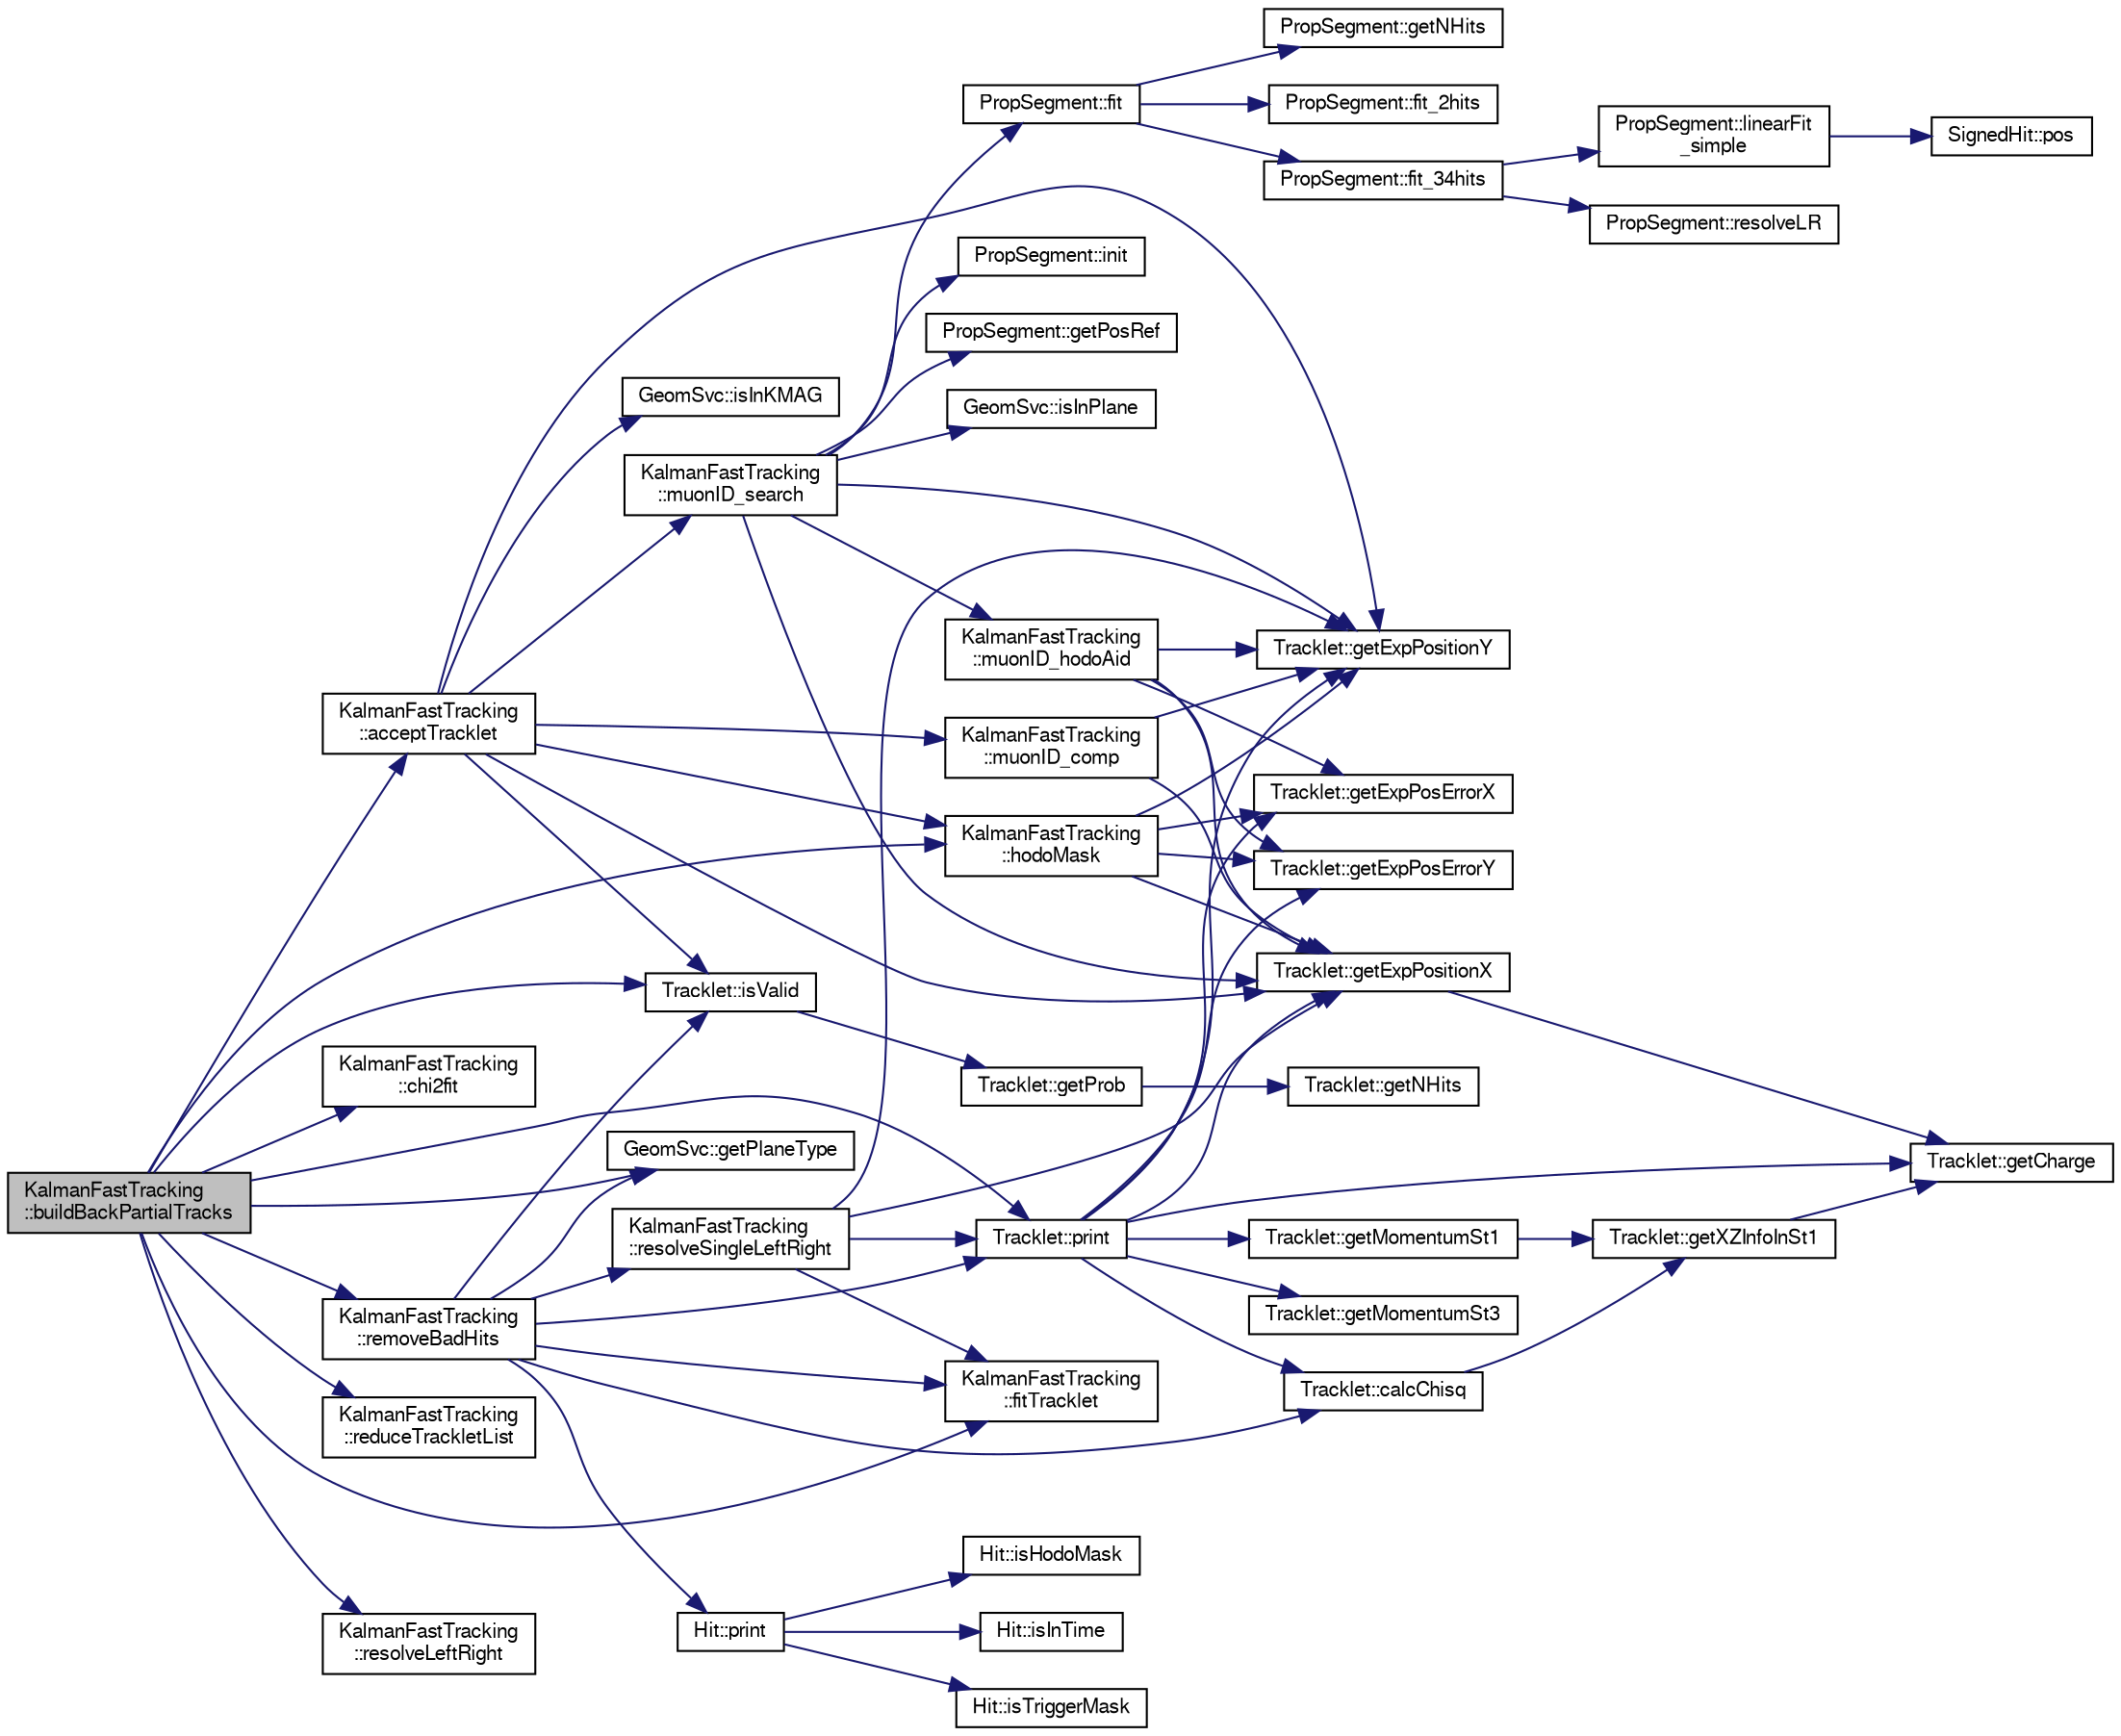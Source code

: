 digraph "KalmanFastTracking::buildBackPartialTracks"
{
  bgcolor="transparent";
  edge [fontname="FreeSans",fontsize="10",labelfontname="FreeSans",labelfontsize="10"];
  node [fontname="FreeSans",fontsize="10",shape=record];
  rankdir="LR";
  Node1 [label="KalmanFastTracking\l::buildBackPartialTracks",height=0.2,width=0.4,color="black", fillcolor="grey75", style="filled" fontcolor="black"];
  Node1 -> Node2 [color="midnightblue",fontsize="10",style="solid",fontname="FreeSans"];
  Node2 [label="KalmanFastTracking\l::acceptTracklet",height=0.2,width=0.4,color="black",URL="$d3/d46/classKalmanFastTracking.html#a3e34ec4cc289246ef9842e3482e0b1cc"];
  Node2 -> Node3 [color="midnightblue",fontsize="10",style="solid",fontname="FreeSans"];
  Node3 [label="Tracklet::getExpPositionX",height=0.2,width=0.4,color="black",URL="$d2/d26/classTracklet.html#a34dc65d53a8d13dd4f2cf35ee7f24573"];
  Node3 -> Node4 [color="midnightblue",fontsize="10",style="solid",fontname="FreeSans"];
  Node4 [label="Tracklet::getCharge",height=0.2,width=0.4,color="black",URL="$d2/d26/classTracklet.html#a1f2be06375c110356dabc35f1033ea73"];
  Node2 -> Node5 [color="midnightblue",fontsize="10",style="solid",fontname="FreeSans"];
  Node5 [label="Tracklet::getExpPositionY",height=0.2,width=0.4,color="black",URL="$d2/d26/classTracklet.html#acfa229de89a95c51f515f9fec5763108"];
  Node2 -> Node6 [color="midnightblue",fontsize="10",style="solid",fontname="FreeSans"];
  Node6 [label="KalmanFastTracking\l::hodoMask",height=0.2,width=0.4,color="black",URL="$d3/d46/classKalmanFastTracking.html#a2ba7e37a8c501ba0e84a3036b292c0d7"];
  Node6 -> Node3 [color="midnightblue",fontsize="10",style="solid",fontname="FreeSans"];
  Node6 -> Node5 [color="midnightblue",fontsize="10",style="solid",fontname="FreeSans"];
  Node6 -> Node7 [color="midnightblue",fontsize="10",style="solid",fontname="FreeSans"];
  Node7 [label="Tracklet::getExpPosErrorX",height=0.2,width=0.4,color="black",URL="$d2/d26/classTracklet.html#ad25a91b7c2a619e3b9a59358626b181b"];
  Node6 -> Node8 [color="midnightblue",fontsize="10",style="solid",fontname="FreeSans"];
  Node8 [label="Tracklet::getExpPosErrorY",height=0.2,width=0.4,color="black",URL="$d2/d26/classTracklet.html#ae1ac06ed407411fa5aedd42e5ca1d710"];
  Node2 -> Node9 [color="midnightblue",fontsize="10",style="solid",fontname="FreeSans"];
  Node9 [label="GeomSvc::isInKMAG",height=0.2,width=0.4,color="black",URL="$d0/da0/classGeomSvc.html#a69586ef9100d9c369aa5ed31c0e27190"];
  Node2 -> Node10 [color="midnightblue",fontsize="10",style="solid",fontname="FreeSans"];
  Node10 [label="Tracklet::isValid",height=0.2,width=0.4,color="black",URL="$d2/d26/classTracklet.html#aca9d101f5ea9336e2e64e9417735b960",tooltip="isValid returns non zero if object contains vailid data "];
  Node10 -> Node11 [color="midnightblue",fontsize="10",style="solid",fontname="FreeSans"];
  Node11 [label="Tracklet::getProb",height=0.2,width=0.4,color="black",URL="$d2/d26/classTracklet.html#adca6f6eddbd98bcbdf892f434e473dee"];
  Node11 -> Node12 [color="midnightblue",fontsize="10",style="solid",fontname="FreeSans"];
  Node12 [label="Tracklet::getNHits",height=0.2,width=0.4,color="black",URL="$d2/d26/classTracklet.html#a5328ac485c2eec2b1b3162cc20a1ccf8"];
  Node2 -> Node13 [color="midnightblue",fontsize="10",style="solid",fontname="FreeSans"];
  Node13 [label="KalmanFastTracking\l::muonID_comp",height=0.2,width=0.4,color="black",URL="$d3/d46/classKalmanFastTracking.html#a7c857ddd6f4f6efc7d585bc51a78d01b"];
  Node13 -> Node3 [color="midnightblue",fontsize="10",style="solid",fontname="FreeSans"];
  Node13 -> Node5 [color="midnightblue",fontsize="10",style="solid",fontname="FreeSans"];
  Node2 -> Node14 [color="midnightblue",fontsize="10",style="solid",fontname="FreeSans"];
  Node14 [label="KalmanFastTracking\l::muonID_search",height=0.2,width=0.4,color="black",URL="$d3/d46/classKalmanFastTracking.html#ae2301f2d29aa4ca6c8af4d91a43ba909"];
  Node14 -> Node3 [color="midnightblue",fontsize="10",style="solid",fontname="FreeSans"];
  Node14 -> Node5 [color="midnightblue",fontsize="10",style="solid",fontname="FreeSans"];
  Node14 -> Node15 [color="midnightblue",fontsize="10",style="solid",fontname="FreeSans"];
  Node15 [label="PropSegment::init",height=0.2,width=0.4,color="black",URL="$d0/d1e/classPropSegment.html#aa982f265d5ce4efbe42e5dbaabd0a559"];
  Node14 -> Node16 [color="midnightblue",fontsize="10",style="solid",fontname="FreeSans"];
  Node16 [label="PropSegment::getPosRef",height=0.2,width=0.4,color="black",URL="$d0/d1e/classPropSegment.html#ad8797756258f7ed1eabb98fe5c94f4a7"];
  Node14 -> Node17 [color="midnightblue",fontsize="10",style="solid",fontname="FreeSans"];
  Node17 [label="GeomSvc::isInPlane",height=0.2,width=0.4,color="black",URL="$d0/da0/classGeomSvc.html#aeb39d8892e1abc38eaf32608b0db0a20",tooltip="See if a point is in a plane. "];
  Node14 -> Node18 [color="midnightblue",fontsize="10",style="solid",fontname="FreeSans"];
  Node18 [label="PropSegment::fit",height=0.2,width=0.4,color="black",URL="$d0/d1e/classPropSegment.html#a50efd15badce32c007c6e1178b2ce977"];
  Node18 -> Node19 [color="midnightblue",fontsize="10",style="solid",fontname="FreeSans"];
  Node19 [label="PropSegment::getNHits",height=0.2,width=0.4,color="black",URL="$d0/d1e/classPropSegment.html#a9642b31a718683d585cc9f92e0e372c5"];
  Node18 -> Node20 [color="midnightblue",fontsize="10",style="solid",fontname="FreeSans"];
  Node20 [label="PropSegment::fit_2hits",height=0.2,width=0.4,color="black",URL="$d0/d1e/classPropSegment.html#ad850340623d574dc60447e572794b798"];
  Node18 -> Node21 [color="midnightblue",fontsize="10",style="solid",fontname="FreeSans"];
  Node21 [label="PropSegment::fit_34hits",height=0.2,width=0.4,color="black",URL="$d0/d1e/classPropSegment.html#aca28cdf1a12ff0d4a0c58a5fbd595dff"];
  Node21 -> Node22 [color="midnightblue",fontsize="10",style="solid",fontname="FreeSans"];
  Node22 [label="PropSegment::resolveLR",height=0.2,width=0.4,color="black",URL="$d0/d1e/classPropSegment.html#a81e4f482e41368e5d21508ec8f4a765f"];
  Node21 -> Node23 [color="midnightblue",fontsize="10",style="solid",fontname="FreeSans"];
  Node23 [label="PropSegment::linearFit\l_simple",height=0.2,width=0.4,color="black",URL="$d0/d1e/classPropSegment.html#aff06825f6828f0eb58be0ea6ae8ec805"];
  Node23 -> Node24 [color="midnightblue",fontsize="10",style="solid",fontname="FreeSans"];
  Node24 [label="SignedHit::pos",height=0.2,width=0.4,color="black",URL="$de/d45/classSignedHit.html#aa752a613465f50fc640689c0b3eb99b5"];
  Node14 -> Node25 [color="midnightblue",fontsize="10",style="solid",fontname="FreeSans"];
  Node25 [label="KalmanFastTracking\l::muonID_hodoAid",height=0.2,width=0.4,color="black",URL="$d3/d46/classKalmanFastTracking.html#ab9097108e13ba257954b854f2bc2e45b"];
  Node25 -> Node3 [color="midnightblue",fontsize="10",style="solid",fontname="FreeSans"];
  Node25 -> Node5 [color="midnightblue",fontsize="10",style="solid",fontname="FreeSans"];
  Node25 -> Node7 [color="midnightblue",fontsize="10",style="solid",fontname="FreeSans"];
  Node25 -> Node8 [color="midnightblue",fontsize="10",style="solid",fontname="FreeSans"];
  Node1 -> Node26 [color="midnightblue",fontsize="10",style="solid",fontname="FreeSans"];
  Node26 [label="KalmanFastTracking\l::chi2fit",height=0.2,width=0.4,color="black",URL="$d3/d46/classKalmanFastTracking.html#a4a5292af0d5fd95b0808ee930a54e94b",tooltip="Tool, a simple-minded chi square fit. "];
  Node1 -> Node27 [color="midnightblue",fontsize="10",style="solid",fontname="FreeSans"];
  Node27 [label="KalmanFastTracking\l::fitTracklet",height=0.2,width=0.4,color="black",URL="$d3/d46/classKalmanFastTracking.html#a4b2ba1b9863eed906c3b6746cc9fa88b"];
  Node1 -> Node28 [color="midnightblue",fontsize="10",style="solid",fontname="FreeSans"];
  Node28 [label="GeomSvc::getPlaneType",height=0.2,width=0.4,color="black",URL="$d0/da0/classGeomSvc.html#ac22b1c50a84423eb7aa7792595c2fca1"];
  Node1 -> Node6 [color="midnightblue",fontsize="10",style="solid",fontname="FreeSans"];
  Node1 -> Node10 [color="midnightblue",fontsize="10",style="solid",fontname="FreeSans"];
  Node1 -> Node29 [color="midnightblue",fontsize="10",style="solid",fontname="FreeSans"];
  Node29 [label="Tracklet::print",height=0.2,width=0.4,color="black",URL="$d2/d26/classTracklet.html#ae35d72a1a17879f996f97a31df948db4"];
  Node29 -> Node30 [color="midnightblue",fontsize="10",style="solid",fontname="FreeSans"];
  Node30 [label="Tracklet::calcChisq",height=0.2,width=0.4,color="black",URL="$d2/d26/classTracklet.html#af4572336b769b0e1f0b2d679887bab5d"];
  Node30 -> Node31 [color="midnightblue",fontsize="10",style="solid",fontname="FreeSans"];
  Node31 [label="Tracklet::getXZInfoInSt1",height=0.2,width=0.4,color="black",URL="$d2/d26/classTracklet.html#a640bd5ca2291ae7828fe556502bc3d88"];
  Node31 -> Node4 [color="midnightblue",fontsize="10",style="solid",fontname="FreeSans"];
  Node29 -> Node32 [color="midnightblue",fontsize="10",style="solid",fontname="FreeSans"];
  Node32 [label="Tracklet::getMomentumSt1",height=0.2,width=0.4,color="black",URL="$d2/d26/classTracklet.html#ac310f24d1ee58a7399dc27adda34631c"];
  Node32 -> Node31 [color="midnightblue",fontsize="10",style="solid",fontname="FreeSans"];
  Node29 -> Node33 [color="midnightblue",fontsize="10",style="solid",fontname="FreeSans"];
  Node33 [label="Tracklet::getMomentumSt3",height=0.2,width=0.4,color="black",URL="$d2/d26/classTracklet.html#ae9796a5b5b679759493927b0e5a38f7e"];
  Node29 -> Node4 [color="midnightblue",fontsize="10",style="solid",fontname="FreeSans"];
  Node29 -> Node3 [color="midnightblue",fontsize="10",style="solid",fontname="FreeSans"];
  Node29 -> Node7 [color="midnightblue",fontsize="10",style="solid",fontname="FreeSans"];
  Node29 -> Node5 [color="midnightblue",fontsize="10",style="solid",fontname="FreeSans"];
  Node29 -> Node8 [color="midnightblue",fontsize="10",style="solid",fontname="FreeSans"];
  Node1 -> Node34 [color="midnightblue",fontsize="10",style="solid",fontname="FreeSans"];
  Node34 [label="KalmanFastTracking\l::reduceTrackletList",height=0.2,width=0.4,color="black",URL="$d3/d46/classKalmanFastTracking.html#a6dfe096ad8f31ac3a21c9790ba5b11df"];
  Node1 -> Node35 [color="midnightblue",fontsize="10",style="solid",fontname="FreeSans"];
  Node35 [label="KalmanFastTracking\l::removeBadHits",height=0.2,width=0.4,color="black",URL="$d3/d46/classKalmanFastTracking.html#a1f8aefdf54827f85127e60787ac08053"];
  Node35 -> Node30 [color="midnightblue",fontsize="10",style="solid",fontname="FreeSans"];
  Node35 -> Node29 [color="midnightblue",fontsize="10",style="solid",fontname="FreeSans"];
  Node35 -> Node10 [color="midnightblue",fontsize="10",style="solid",fontname="FreeSans"];
  Node35 -> Node36 [color="midnightblue",fontsize="10",style="solid",fontname="FreeSans"];
  Node36 [label="Hit::print",height=0.2,width=0.4,color="black",URL="$d0/d88/classHit.html#ad0ea9da6b614a572de24c1bceffc7110"];
  Node36 -> Node37 [color="midnightblue",fontsize="10",style="solid",fontname="FreeSans"];
  Node37 [label="Hit::isHodoMask",height=0.2,width=0.4,color="black",URL="$d0/d88/classHit.html#ae317b9c25eb64181b2e635c3ca06313b"];
  Node36 -> Node38 [color="midnightblue",fontsize="10",style="solid",fontname="FreeSans"];
  Node38 [label="Hit::isInTime",height=0.2,width=0.4,color="black",URL="$d0/d88/classHit.html#a54e3ddce6ed73a0817397494fd3308fe"];
  Node36 -> Node39 [color="midnightblue",fontsize="10",style="solid",fontname="FreeSans"];
  Node39 [label="Hit::isTriggerMask",height=0.2,width=0.4,color="black",URL="$d0/d88/classHit.html#a4405b859f23d18ac4e2a9375da719863"];
  Node35 -> Node28 [color="midnightblue",fontsize="10",style="solid",fontname="FreeSans"];
  Node35 -> Node27 [color="midnightblue",fontsize="10",style="solid",fontname="FreeSans"];
  Node35 -> Node40 [color="midnightblue",fontsize="10",style="solid",fontname="FreeSans"];
  Node40 [label="KalmanFastTracking\l::resolveSingleLeftRight",height=0.2,width=0.4,color="black",URL="$d3/d46/classKalmanFastTracking.html#ac550362b5ae3fca6231ae3f0e5259a62"];
  Node40 -> Node29 [color="midnightblue",fontsize="10",style="solid",fontname="FreeSans"];
  Node40 -> Node3 [color="midnightblue",fontsize="10",style="solid",fontname="FreeSans"];
  Node40 -> Node5 [color="midnightblue",fontsize="10",style="solid",fontname="FreeSans"];
  Node40 -> Node27 [color="midnightblue",fontsize="10",style="solid",fontname="FreeSans"];
  Node1 -> Node41 [color="midnightblue",fontsize="10",style="solid",fontname="FreeSans"];
  Node41 [label="KalmanFastTracking\l::resolveLeftRight",height=0.2,width=0.4,color="black",URL="$d3/d46/classKalmanFastTracking.html#a3d431cbee3bb5eaafdeccf80508ec482"];
}
